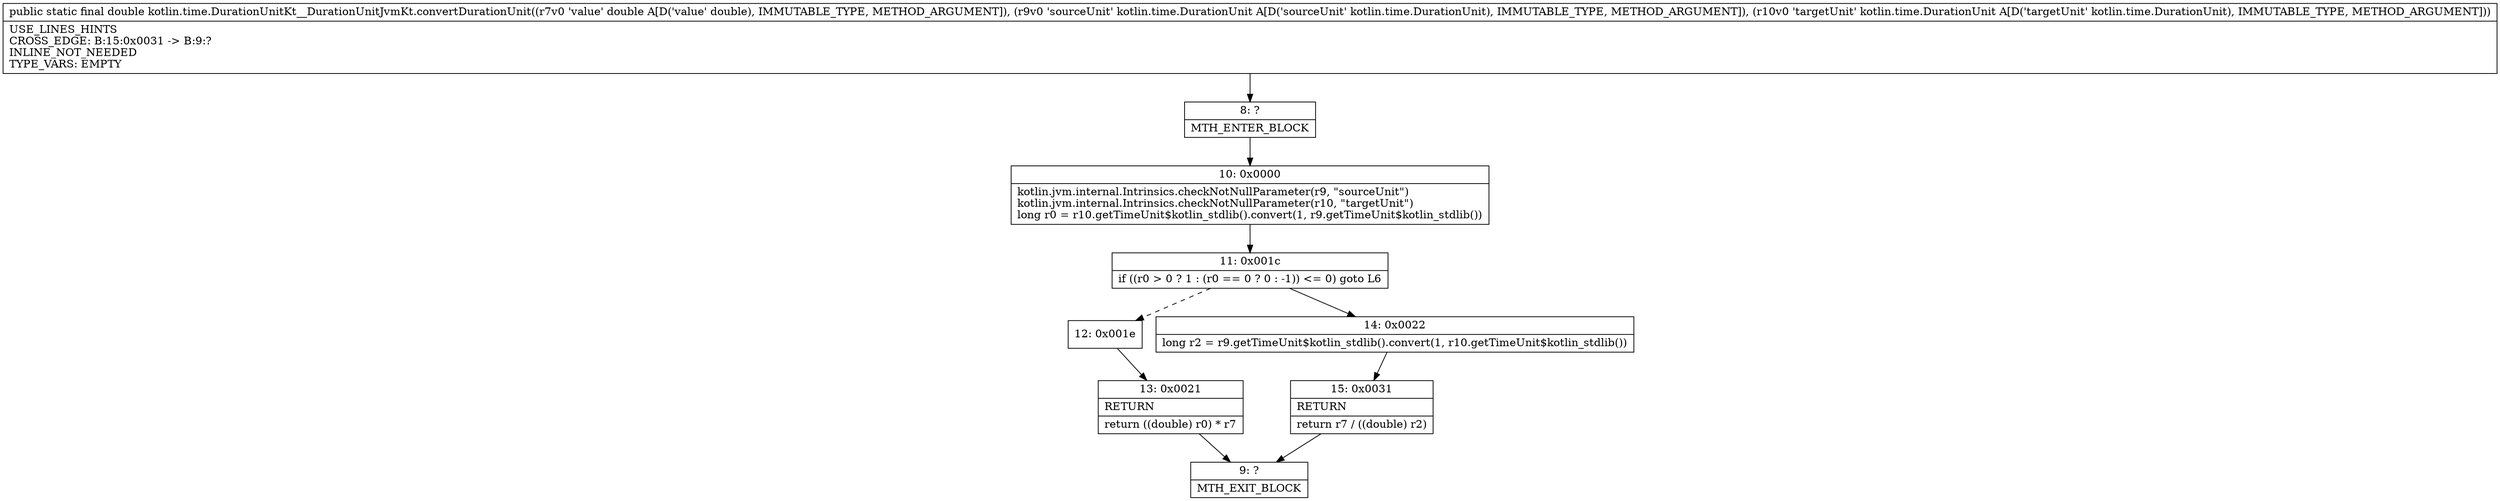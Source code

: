 digraph "CFG forkotlin.time.DurationUnitKt__DurationUnitJvmKt.convertDurationUnit(DLkotlin\/time\/DurationUnit;Lkotlin\/time\/DurationUnit;)D" {
Node_8 [shape=record,label="{8\:\ ?|MTH_ENTER_BLOCK\l}"];
Node_10 [shape=record,label="{10\:\ 0x0000|kotlin.jvm.internal.Intrinsics.checkNotNullParameter(r9, \"sourceUnit\")\lkotlin.jvm.internal.Intrinsics.checkNotNullParameter(r10, \"targetUnit\")\llong r0 = r10.getTimeUnit$kotlin_stdlib().convert(1, r9.getTimeUnit$kotlin_stdlib())\l}"];
Node_11 [shape=record,label="{11\:\ 0x001c|if ((r0 \> 0 ? 1 : (r0 == 0 ? 0 : \-1)) \<= 0) goto L6\l}"];
Node_12 [shape=record,label="{12\:\ 0x001e}"];
Node_13 [shape=record,label="{13\:\ 0x0021|RETURN\l|return ((double) r0) * r7\l}"];
Node_9 [shape=record,label="{9\:\ ?|MTH_EXIT_BLOCK\l}"];
Node_14 [shape=record,label="{14\:\ 0x0022|long r2 = r9.getTimeUnit$kotlin_stdlib().convert(1, r10.getTimeUnit$kotlin_stdlib())\l}"];
Node_15 [shape=record,label="{15\:\ 0x0031|RETURN\l|return r7 \/ ((double) r2)\l}"];
MethodNode[shape=record,label="{public static final double kotlin.time.DurationUnitKt__DurationUnitJvmKt.convertDurationUnit((r7v0 'value' double A[D('value' double), IMMUTABLE_TYPE, METHOD_ARGUMENT]), (r9v0 'sourceUnit' kotlin.time.DurationUnit A[D('sourceUnit' kotlin.time.DurationUnit), IMMUTABLE_TYPE, METHOD_ARGUMENT]), (r10v0 'targetUnit' kotlin.time.DurationUnit A[D('targetUnit' kotlin.time.DurationUnit), IMMUTABLE_TYPE, METHOD_ARGUMENT]))  | USE_LINES_HINTS\lCROSS_EDGE: B:15:0x0031 \-\> B:9:?\lINLINE_NOT_NEEDED\lTYPE_VARS: EMPTY\l}"];
MethodNode -> Node_8;Node_8 -> Node_10;
Node_10 -> Node_11;
Node_11 -> Node_12[style=dashed];
Node_11 -> Node_14;
Node_12 -> Node_13;
Node_13 -> Node_9;
Node_14 -> Node_15;
Node_15 -> Node_9;
}

